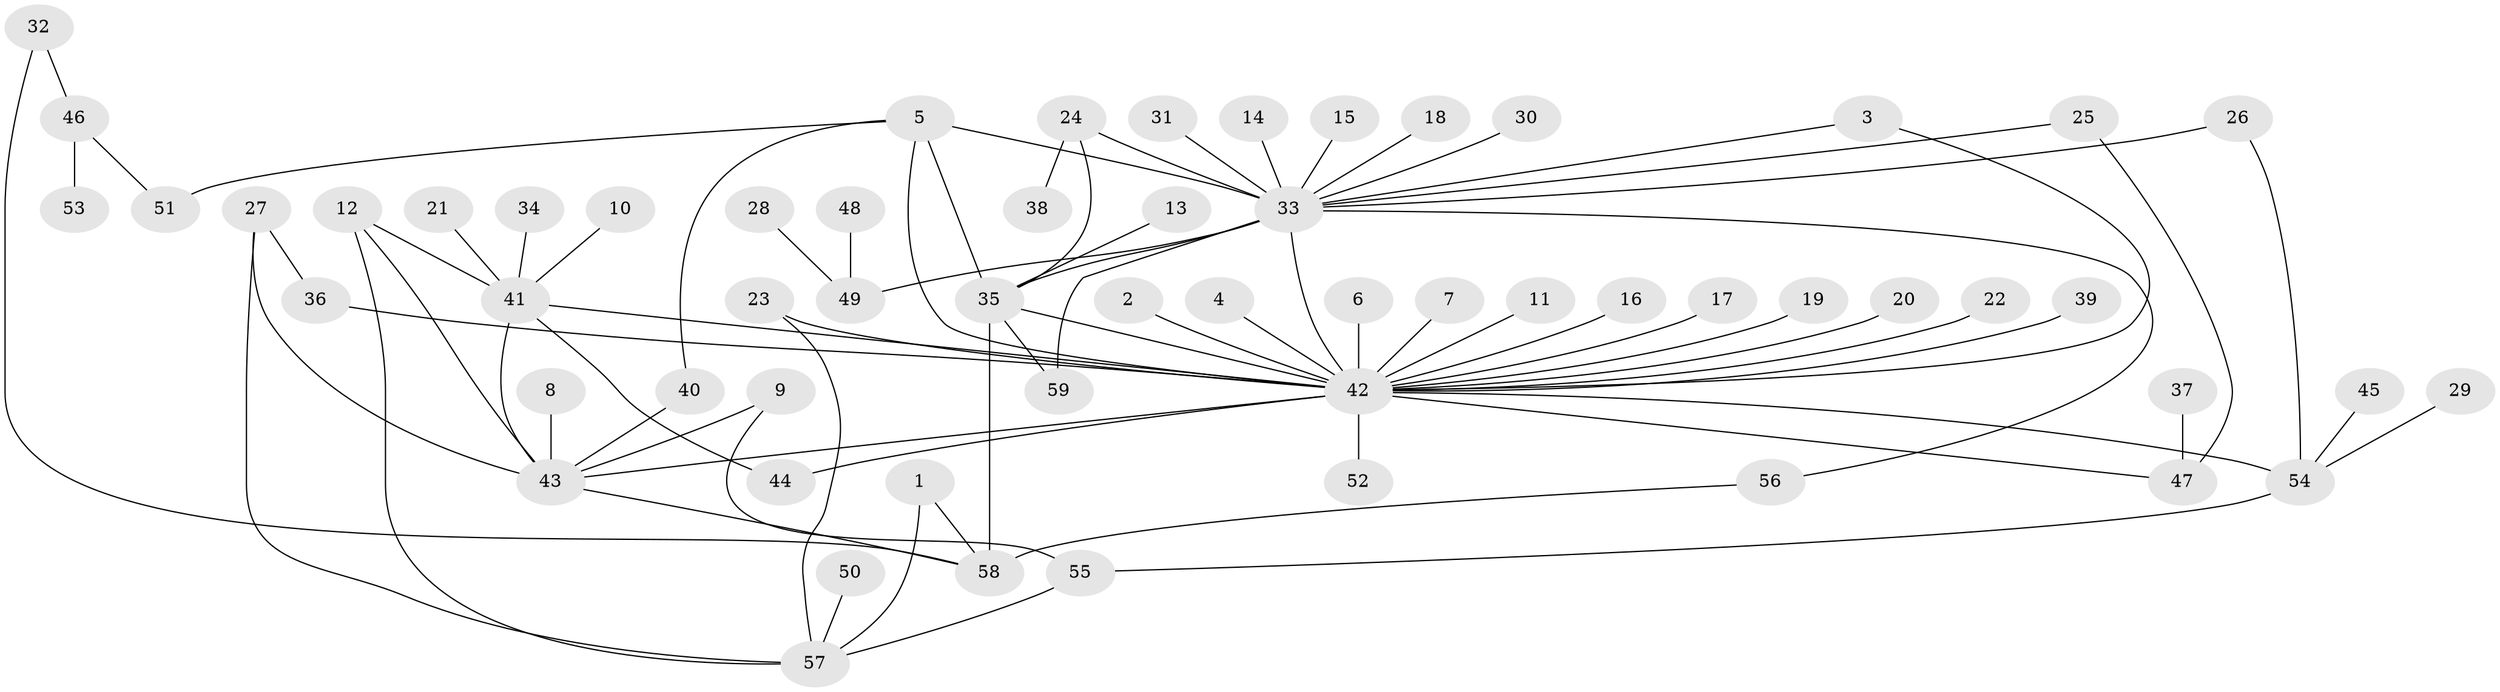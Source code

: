 // original degree distribution, {9: 0.01694915254237288, 25: 0.00847457627118644, 3: 0.09322033898305085, 7: 0.01694915254237288, 4: 0.06779661016949153, 1: 0.4661016949152542, 2: 0.2711864406779661, 6: 0.025423728813559324, 5: 0.01694915254237288, 11: 0.00847457627118644, 8: 0.00847457627118644}
// Generated by graph-tools (version 1.1) at 2025/49/03/09/25 03:49:53]
// undirected, 59 vertices, 79 edges
graph export_dot {
graph [start="1"]
  node [color=gray90,style=filled];
  1;
  2;
  3;
  4;
  5;
  6;
  7;
  8;
  9;
  10;
  11;
  12;
  13;
  14;
  15;
  16;
  17;
  18;
  19;
  20;
  21;
  22;
  23;
  24;
  25;
  26;
  27;
  28;
  29;
  30;
  31;
  32;
  33;
  34;
  35;
  36;
  37;
  38;
  39;
  40;
  41;
  42;
  43;
  44;
  45;
  46;
  47;
  48;
  49;
  50;
  51;
  52;
  53;
  54;
  55;
  56;
  57;
  58;
  59;
  1 -- 57 [weight=1.0];
  1 -- 58 [weight=1.0];
  2 -- 42 [weight=1.0];
  3 -- 33 [weight=1.0];
  3 -- 42 [weight=1.0];
  4 -- 42 [weight=1.0];
  5 -- 33 [weight=1.0];
  5 -- 35 [weight=1.0];
  5 -- 40 [weight=1.0];
  5 -- 42 [weight=1.0];
  5 -- 51 [weight=1.0];
  6 -- 42 [weight=1.0];
  7 -- 42 [weight=1.0];
  8 -- 43 [weight=1.0];
  9 -- 43 [weight=1.0];
  9 -- 55 [weight=1.0];
  10 -- 41 [weight=1.0];
  11 -- 42 [weight=1.0];
  12 -- 41 [weight=1.0];
  12 -- 43 [weight=1.0];
  12 -- 57 [weight=1.0];
  13 -- 35 [weight=1.0];
  14 -- 33 [weight=1.0];
  15 -- 33 [weight=1.0];
  16 -- 42 [weight=1.0];
  17 -- 42 [weight=1.0];
  18 -- 33 [weight=1.0];
  19 -- 42 [weight=1.0];
  20 -- 42 [weight=1.0];
  21 -- 41 [weight=1.0];
  22 -- 42 [weight=1.0];
  23 -- 42 [weight=1.0];
  23 -- 57 [weight=1.0];
  24 -- 33 [weight=1.0];
  24 -- 35 [weight=1.0];
  24 -- 38 [weight=1.0];
  25 -- 33 [weight=1.0];
  25 -- 47 [weight=1.0];
  26 -- 33 [weight=1.0];
  26 -- 54 [weight=1.0];
  27 -- 36 [weight=1.0];
  27 -- 43 [weight=1.0];
  27 -- 57 [weight=1.0];
  28 -- 49 [weight=1.0];
  29 -- 54 [weight=1.0];
  30 -- 33 [weight=1.0];
  31 -- 33 [weight=1.0];
  32 -- 46 [weight=1.0];
  32 -- 58 [weight=1.0];
  33 -- 35 [weight=1.0];
  33 -- 42 [weight=2.0];
  33 -- 49 [weight=1.0];
  33 -- 56 [weight=1.0];
  33 -- 59 [weight=1.0];
  34 -- 41 [weight=1.0];
  35 -- 42 [weight=1.0];
  35 -- 58 [weight=1.0];
  35 -- 59 [weight=1.0];
  36 -- 42 [weight=1.0];
  37 -- 47 [weight=1.0];
  39 -- 42 [weight=1.0];
  40 -- 43 [weight=1.0];
  41 -- 42 [weight=1.0];
  41 -- 43 [weight=2.0];
  41 -- 44 [weight=1.0];
  42 -- 43 [weight=1.0];
  42 -- 44 [weight=1.0];
  42 -- 47 [weight=1.0];
  42 -- 52 [weight=1.0];
  42 -- 54 [weight=1.0];
  43 -- 58 [weight=1.0];
  45 -- 54 [weight=1.0];
  46 -- 51 [weight=1.0];
  46 -- 53 [weight=1.0];
  48 -- 49 [weight=1.0];
  50 -- 57 [weight=1.0];
  54 -- 55 [weight=1.0];
  55 -- 57 [weight=1.0];
  56 -- 58 [weight=1.0];
}
